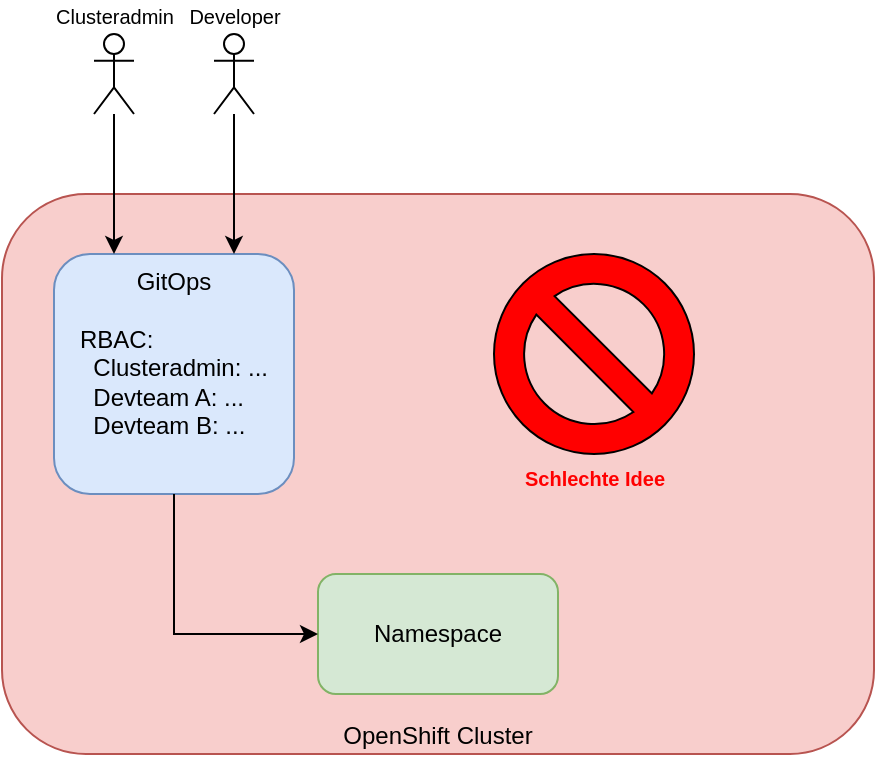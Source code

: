 <mxfile version="20.6.0" type="device" pages="2"><diagram id="F91yJL_6RKWK7YdG6HiV" name="Seite-1"><mxGraphModel dx="1471" dy="796" grid="1" gridSize="10" guides="1" tooltips="1" connect="1" arrows="1" fold="1" page="1" pageScale="1" pageWidth="827" pageHeight="1169" math="0" shadow="0"><root><mxCell id="0"/><mxCell id="1" parent="0"/><mxCell id="x92_5YujhwEts0w-yQWR-1" value="OpenShift Cluster" style="rounded=1;whiteSpace=wrap;html=1;fillColor=#f8cecc;strokeColor=#b85450;labelPosition=center;verticalLabelPosition=middle;align=center;verticalAlign=bottom;" vertex="1" parent="1"><mxGeometry x="144" y="110" width="436" height="280" as="geometry"/></mxCell><mxCell id="x92_5YujhwEts0w-yQWR-2" value="Namespace" style="rounded=1;whiteSpace=wrap;html=1;fillColor=#d5e8d4;strokeColor=#82b366;" vertex="1" parent="1"><mxGeometry x="302" y="300" width="120" height="60" as="geometry"/></mxCell><mxCell id="x92_5YujhwEts0w-yQWR-3" value="GitOps&lt;br&gt;&lt;br&gt;&lt;div style=&quot;text-align: left;&quot;&gt;&lt;span style=&quot;background-color: initial;&quot;&gt;RBAC:&lt;/span&gt;&lt;/div&gt;&lt;div style=&quot;text-align: left;&quot;&gt;&lt;span style=&quot;background-color: initial;&quot;&gt;&amp;nbsp; Clusteradmin: ...&lt;/span&gt;&lt;/div&gt;&lt;div style=&quot;text-align: left;&quot;&gt;&lt;span style=&quot;background-color: initial;&quot;&gt;&amp;nbsp; Devteam A: ...&lt;/span&gt;&lt;/div&gt;&lt;div style=&quot;text-align: left;&quot;&gt;&lt;span style=&quot;background-color: initial;&quot;&gt;&amp;nbsp; Devteam B: ...&lt;/span&gt;&lt;/div&gt;" style="rounded=1;whiteSpace=wrap;html=1;fillColor=#dae8fc;strokeColor=#6c8ebf;verticalAlign=top;" vertex="1" parent="1"><mxGeometry x="170" y="140" width="120" height="120" as="geometry"/></mxCell><mxCell id="x92_5YujhwEts0w-yQWR-4" value="" style="endArrow=classic;html=1;rounded=0;exitX=0.5;exitY=1;exitDx=0;exitDy=0;entryX=0;entryY=0.5;entryDx=0;entryDy=0;" edge="1" parent="1" source="x92_5YujhwEts0w-yQWR-3" target="x92_5YujhwEts0w-yQWR-2"><mxGeometry width="50" height="50" relative="1" as="geometry"><mxPoint x="210" y="340" as="sourcePoint"/><mxPoint x="260" y="290" as="targetPoint"/><Array as="points"><mxPoint x="230" y="330"/></Array></mxGeometry></mxCell><mxCell id="x92_5YujhwEts0w-yQWR-10" value="" style="edgeStyle=orthogonalEdgeStyle;rounded=0;orthogonalLoop=1;jettySize=auto;html=1;entryX=0.25;entryY=0;entryDx=0;entryDy=0;" edge="1" parent="1" source="x92_5YujhwEts0w-yQWR-5" target="x92_5YujhwEts0w-yQWR-3"><mxGeometry relative="1" as="geometry"/></mxCell><mxCell id="x92_5YujhwEts0w-yQWR-5" value="&lt;font style=&quot;font-size: 10px;&quot;&gt;Clusteradmin&lt;/font&gt;" style="shape=umlActor;verticalLabelPosition=top;verticalAlign=bottom;html=1;outlineConnect=0;labelPosition=center;align=center;" vertex="1" parent="1"><mxGeometry x="190" y="30" width="20" height="40" as="geometry"/></mxCell><mxCell id="x92_5YujhwEts0w-yQWR-11" value="" style="edgeStyle=orthogonalEdgeStyle;rounded=0;orthogonalLoop=1;jettySize=auto;html=1;entryX=0.75;entryY=0;entryDx=0;entryDy=0;" edge="1" parent="1" source="x92_5YujhwEts0w-yQWR-6" target="x92_5YujhwEts0w-yQWR-3"><mxGeometry relative="1" as="geometry"/></mxCell><mxCell id="x92_5YujhwEts0w-yQWR-6" value="&lt;font style=&quot;font-size: 10px;&quot;&gt;Developer&lt;/font&gt;" style="shape=umlActor;verticalLabelPosition=top;verticalAlign=bottom;html=1;outlineConnect=0;labelPosition=center;align=center;" vertex="1" parent="1"><mxGeometry x="250" y="30" width="20" height="40" as="geometry"/></mxCell><mxCell id="sK3QpP8iWZD1pZuo-3hw-1" value="&lt;b&gt;&lt;font color=&quot;#ff0000&quot;&gt;Schlechte Idee&lt;/font&gt;&lt;/b&gt;" style="verticalLabelPosition=bottom;verticalAlign=top;html=1;shape=mxgraph.basic.no_symbol;labelBackgroundColor=none;fontSize=10;fontColor=#000000;fillColor=#FF0000;" vertex="1" parent="1"><mxGeometry x="390" y="140" width="100" height="100" as="geometry"/></mxCell></root></mxGraphModel></diagram><diagram name="Kopie von Seite-1" id="RVBeSug4k5EiUvYCGITS"><mxGraphModel dx="1775" dy="961" grid="1" gridSize="10" guides="1" tooltips="1" connect="1" arrows="1" fold="1" page="1" pageScale="1" pageWidth="827" pageHeight="1169" math="0" shadow="0"><root><mxCell id="9xZZY7LpfOGY_bGvqL21-0"/><mxCell id="9xZZY7LpfOGY_bGvqL21-1" parent="9xZZY7LpfOGY_bGvqL21-0"/><mxCell id="9xZZY7LpfOGY_bGvqL21-2" value="OpenShift Cluster" style="rounded=1;whiteSpace=wrap;html=1;fillColor=#f8cecc;strokeColor=#b85450;labelPosition=center;verticalLabelPosition=middle;align=center;verticalAlign=bottom;" vertex="1" parent="9xZZY7LpfOGY_bGvqL21-1"><mxGeometry x="144" y="110" width="436" height="280" as="geometry"/></mxCell><mxCell id="9xZZY7LpfOGY_bGvqL21-3" value="Namespace" style="rounded=1;whiteSpace=wrap;html=1;fillColor=#d5e8d4;strokeColor=#82b366;" vertex="1" parent="9xZZY7LpfOGY_bGvqL21-1"><mxGeometry x="302" y="300" width="120" height="60" as="geometry"/></mxCell><mxCell id="9xZZY7LpfOGY_bGvqL21-4" value="GitOps&lt;br&gt;&lt;br&gt;&lt;div style=&quot;text-align: left;&quot;&gt;&lt;span style=&quot;background-color: initial;&quot;&gt;RBAC:&lt;/span&gt;&lt;/div&gt;&lt;div style=&quot;text-align: left;&quot;&gt;&lt;span style=&quot;background-color: initial;&quot;&gt;&amp;nbsp; Clusteradmin: ...&lt;/span&gt;&lt;/div&gt;&lt;div style=&quot;text-align: left;&quot;&gt;&lt;span style=&quot;background-color: initial;&quot;&gt;&amp;nbsp; Devteam A: ...&lt;/span&gt;&lt;/div&gt;&lt;div style=&quot;text-align: left;&quot;&gt;&lt;span style=&quot;background-color: initial;&quot;&gt;&amp;nbsp; Devteam B: ...&lt;/span&gt;&lt;/div&gt;" style="rounded=1;whiteSpace=wrap;html=1;fillColor=#dae8fc;strokeColor=#6c8ebf;verticalAlign=top;" vertex="1" parent="9xZZY7LpfOGY_bGvqL21-1"><mxGeometry x="170" y="140" width="120" height="120" as="geometry"/></mxCell><mxCell id="9xZZY7LpfOGY_bGvqL21-5" value="" style="endArrow=classic;html=1;rounded=0;exitX=0.5;exitY=1;exitDx=0;exitDy=0;entryX=0;entryY=0.5;entryDx=0;entryDy=0;" edge="1" parent="9xZZY7LpfOGY_bGvqL21-1" source="9xZZY7LpfOGY_bGvqL21-4" target="9xZZY7LpfOGY_bGvqL21-3"><mxGeometry width="50" height="50" relative="1" as="geometry"><mxPoint x="210" y="340" as="sourcePoint"/><mxPoint x="260" y="290" as="targetPoint"/><Array as="points"><mxPoint x="230" y="330"/></Array></mxGeometry></mxCell><mxCell id="9xZZY7LpfOGY_bGvqL21-6" value="" style="edgeStyle=orthogonalEdgeStyle;rounded=0;orthogonalLoop=1;jettySize=auto;html=1;entryX=0.25;entryY=0;entryDx=0;entryDy=0;" edge="1" parent="9xZZY7LpfOGY_bGvqL21-1" source="9xZZY7LpfOGY_bGvqL21-7" target="9xZZY7LpfOGY_bGvqL21-4"><mxGeometry relative="1" as="geometry"/></mxCell><mxCell id="9xZZY7LpfOGY_bGvqL21-7" value="&lt;font style=&quot;font-size: 10px;&quot;&gt;Clusteradmin&lt;/font&gt;" style="shape=umlActor;verticalLabelPosition=top;verticalAlign=bottom;html=1;outlineConnect=0;labelPosition=center;align=center;" vertex="1" parent="9xZZY7LpfOGY_bGvqL21-1"><mxGeometry x="190" y="30" width="20" height="40" as="geometry"/></mxCell><mxCell id="9xZZY7LpfOGY_bGvqL21-8" value="" style="edgeStyle=orthogonalEdgeStyle;rounded=0;orthogonalLoop=1;jettySize=auto;html=1;entryX=0.75;entryY=0;entryDx=0;entryDy=0;" edge="1" parent="9xZZY7LpfOGY_bGvqL21-1" source="9xZZY7LpfOGY_bGvqL21-9" target="9xZZY7LpfOGY_bGvqL21-4"><mxGeometry relative="1" as="geometry"/></mxCell><mxCell id="9xZZY7LpfOGY_bGvqL21-9" value="&lt;font style=&quot;font-size: 10px;&quot;&gt;Developer&lt;/font&gt;" style="shape=umlActor;verticalLabelPosition=top;verticalAlign=bottom;html=1;outlineConnect=0;labelPosition=center;align=center;" vertex="1" parent="9xZZY7LpfOGY_bGvqL21-1"><mxGeometry x="250" y="30" width="20" height="40" as="geometry"/></mxCell><mxCell id="K-JZa66bo3zuG6ijKJ6--0" value="Namespace&lt;br&gt;&lt;span style=&quot;color: rgba(0, 0, 0, 0); font-family: monospace; font-size: 0px; text-align: start;&quot;&gt;%3CmxGraphModel%3E%3Croot%3E%3CmxCell%20id%3D%220%22%2F%3E%3CmxCell%20id%3D%221%22%20parent%3D%220%22%2F%3E%3CmxCell%20id%3D%222%22%20value%3D%22Namespace%22%20style%3D%22rounded%3D1%3BwhiteSpace%3Dwrap%3Bhtml%3D1%3BfillColor%3D%23d5e8d4%3BstrokeColor%3D%2382b366%3B%22%20vertex%3D%221%22%20parent%3D%221%22%3E%3CmxGeometry%20x%3D%22302%22%20y%3D%22300%22%20width%3D%22120%22%20height%3D%2260%22%20as%3D%22geometry%22%2F%3E%3C%2FmxCell%3E%3C%2Froot%3E%3C%2FmxGraphModel%3E&lt;br&gt;&lt;/span&gt;&lt;div style=&quot;font-family: Consolas, &amp;quot;Courier New&amp;quot;, monospace; line-height: 19px;&quot;&gt;&lt;font style=&quot;font-size: 10px;&quot;&gt;argocd.argoproj.io/managed-by:&lt;/font&gt;&lt;/div&gt;" style="rounded=1;whiteSpace=wrap;html=1;fillColor=#d5e8d4;strokeColor=#82b366;" vertex="1" parent="9xZZY7LpfOGY_bGvqL21-1"><mxGeometry x="60" y="510" width="190" height="60" as="geometry"/></mxCell><mxCell id="K-JZa66bo3zuG6ijKJ6--1" value="Red Hat GitOps&lt;br&gt;Operator" style="rounded=1;whiteSpace=wrap;html=1;fillColor=#dae8fc;strokeColor=#6c8ebf;verticalAlign=middle;" vertex="1" parent="9xZZY7LpfOGY_bGvqL21-1"><mxGeometry x="320" y="510" width="120" height="60" as="geometry"/></mxCell></root></mxGraphModel></diagram></mxfile>